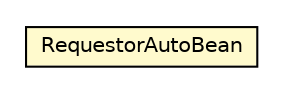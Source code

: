#!/usr/local/bin/dot
#
# Class diagram 
# Generated by UMLGraph version R5_6-24-gf6e263 (http://www.umlgraph.org/)
#

digraph G {
	edge [fontname="Helvetica",fontsize=10,labelfontname="Helvetica",labelfontsize=10];
	node [fontname="Helvetica",fontsize=10,shape=plaintext];
	nodesep=0.25;
	ranksep=0.5;
	// io.reinert.requestor.autobean.RequestorAutoBean
	c65766 [label=<<table title="io.reinert.requestor.autobean.RequestorAutoBean" border="0" cellborder="1" cellspacing="0" cellpadding="2" port="p" bgcolor="lemonChiffon" href="./RequestorAutoBean.html">
		<tr><td><table border="0" cellspacing="0" cellpadding="1">
<tr><td align="center" balign="center"> RequestorAutoBean </td></tr>
		</table></td></tr>
		</table>>, URL="./RequestorAutoBean.html", fontname="Helvetica", fontcolor="black", fontsize=10.0];
}

